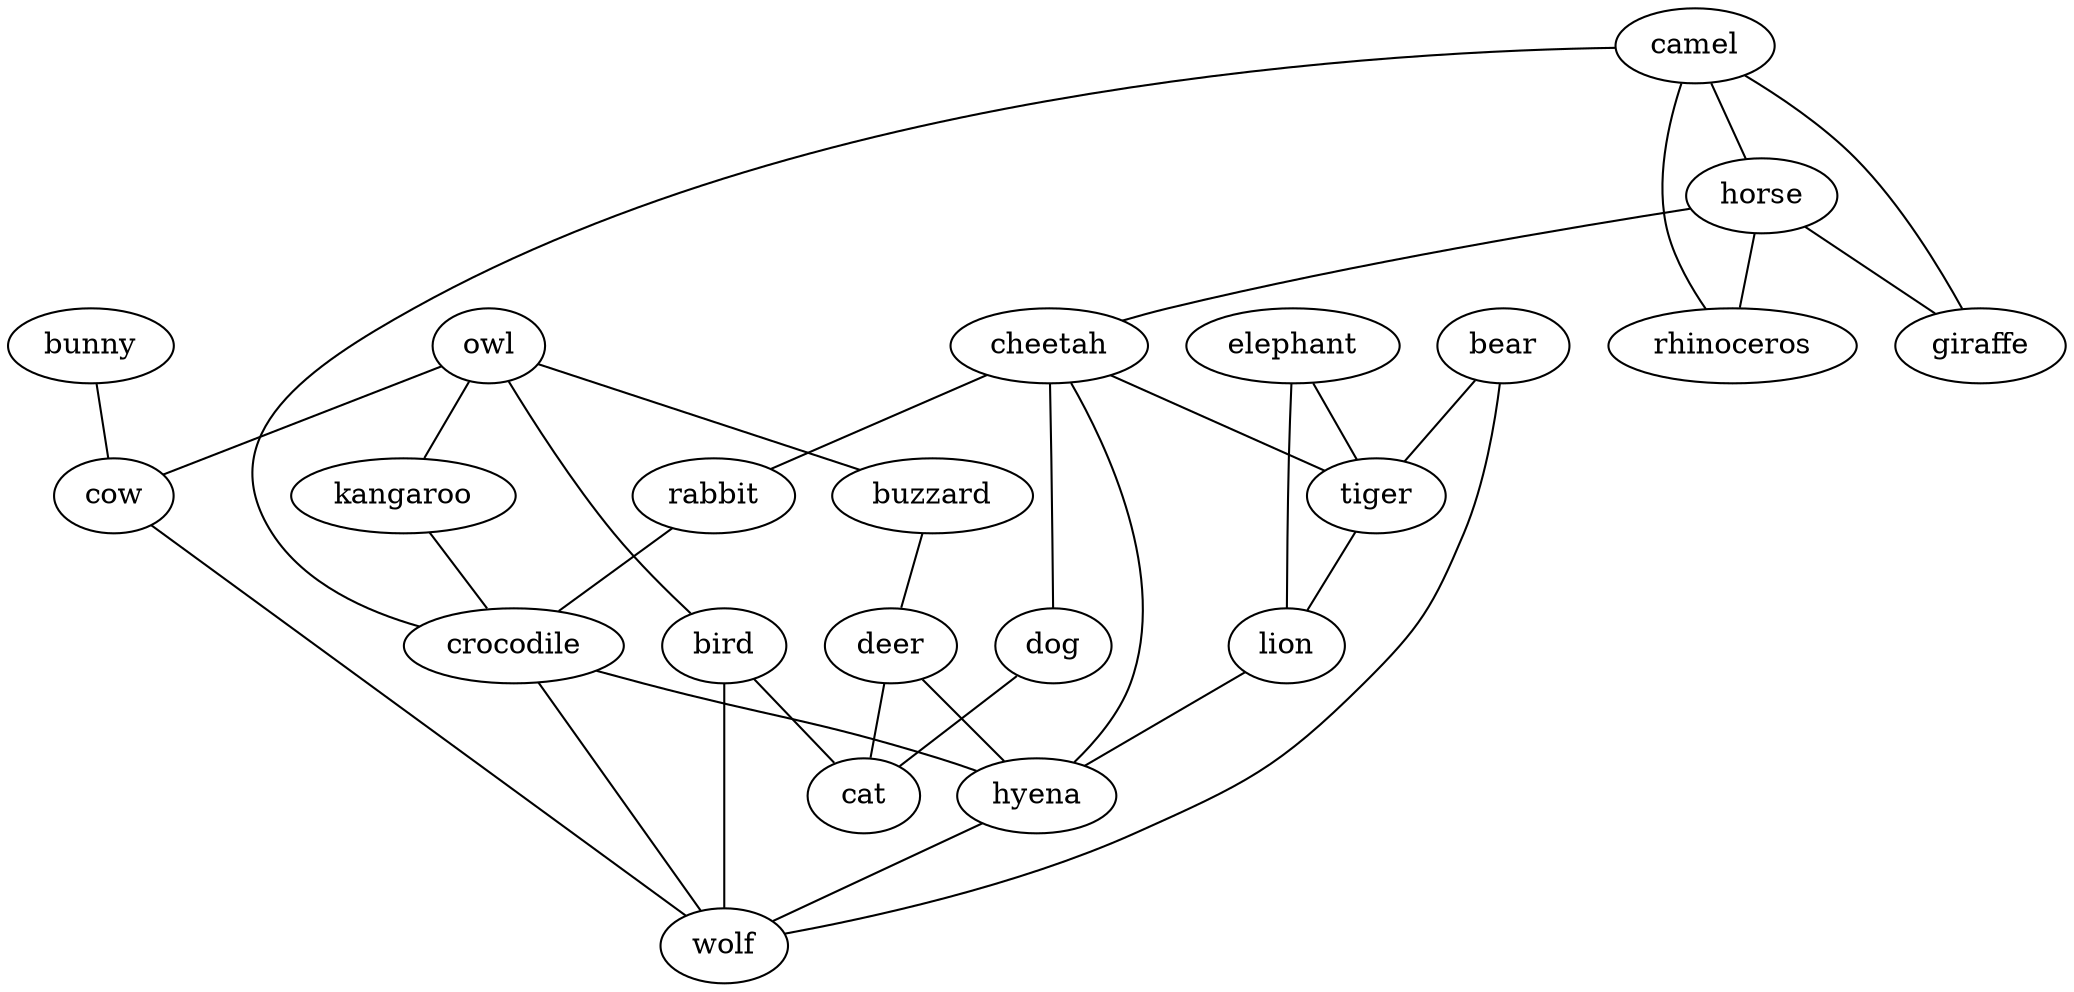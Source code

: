 strict graph G {
owl;
camel;
horse;
buzzard;
rhinoceros;
elephant;
cheetah;
bird;
deer;
kangaroo;
bear;
tiger;
giraffe;
rabbit;
bunny;
cow;
crocodile;
dog;
lion;
cat;
hyena;
wolf;
owl -- cow  [weight=1];
owl -- kangaroo  [weight=1];
owl -- buzzard  [weight=1];
owl -- bird  [weight=1];
camel -- horse  [weight=1];
camel -- rhinoceros  [weight=1];
camel -- crocodile  [weight=1];
camel -- giraffe  [weight=1];
horse -- rhinoceros  [weight=1];
horse -- cheetah  [weight=1];
horse -- giraffe  [weight=1];
buzzard -- deer  [weight=1];
elephant -- tiger  [weight=1];
elephant -- lion  [weight=1];
cheetah -- tiger  [weight=1];
cheetah -- hyena  [weight=1];
cheetah -- dog  [weight=1];
cheetah -- rabbit  [weight=1];
bird -- wolf  [weight=1];
bird -- cat  [weight=1];
deer -- hyena  [weight=1];
deer -- cat  [weight=1];
kangaroo -- crocodile  [weight=1];
bear -- tiger  [weight=1];
bear -- wolf  [weight=1];
tiger -- lion  [weight=1];
rabbit -- crocodile  [weight=1];
bunny -- cow  [weight=1];
cow -- wolf  [weight=1];
crocodile -- hyena  [weight=1];
crocodile -- wolf  [weight=1];
dog -- cat  [weight=1];
lion -- hyena  [weight=1];
hyena -- wolf  [weight=1];
}
